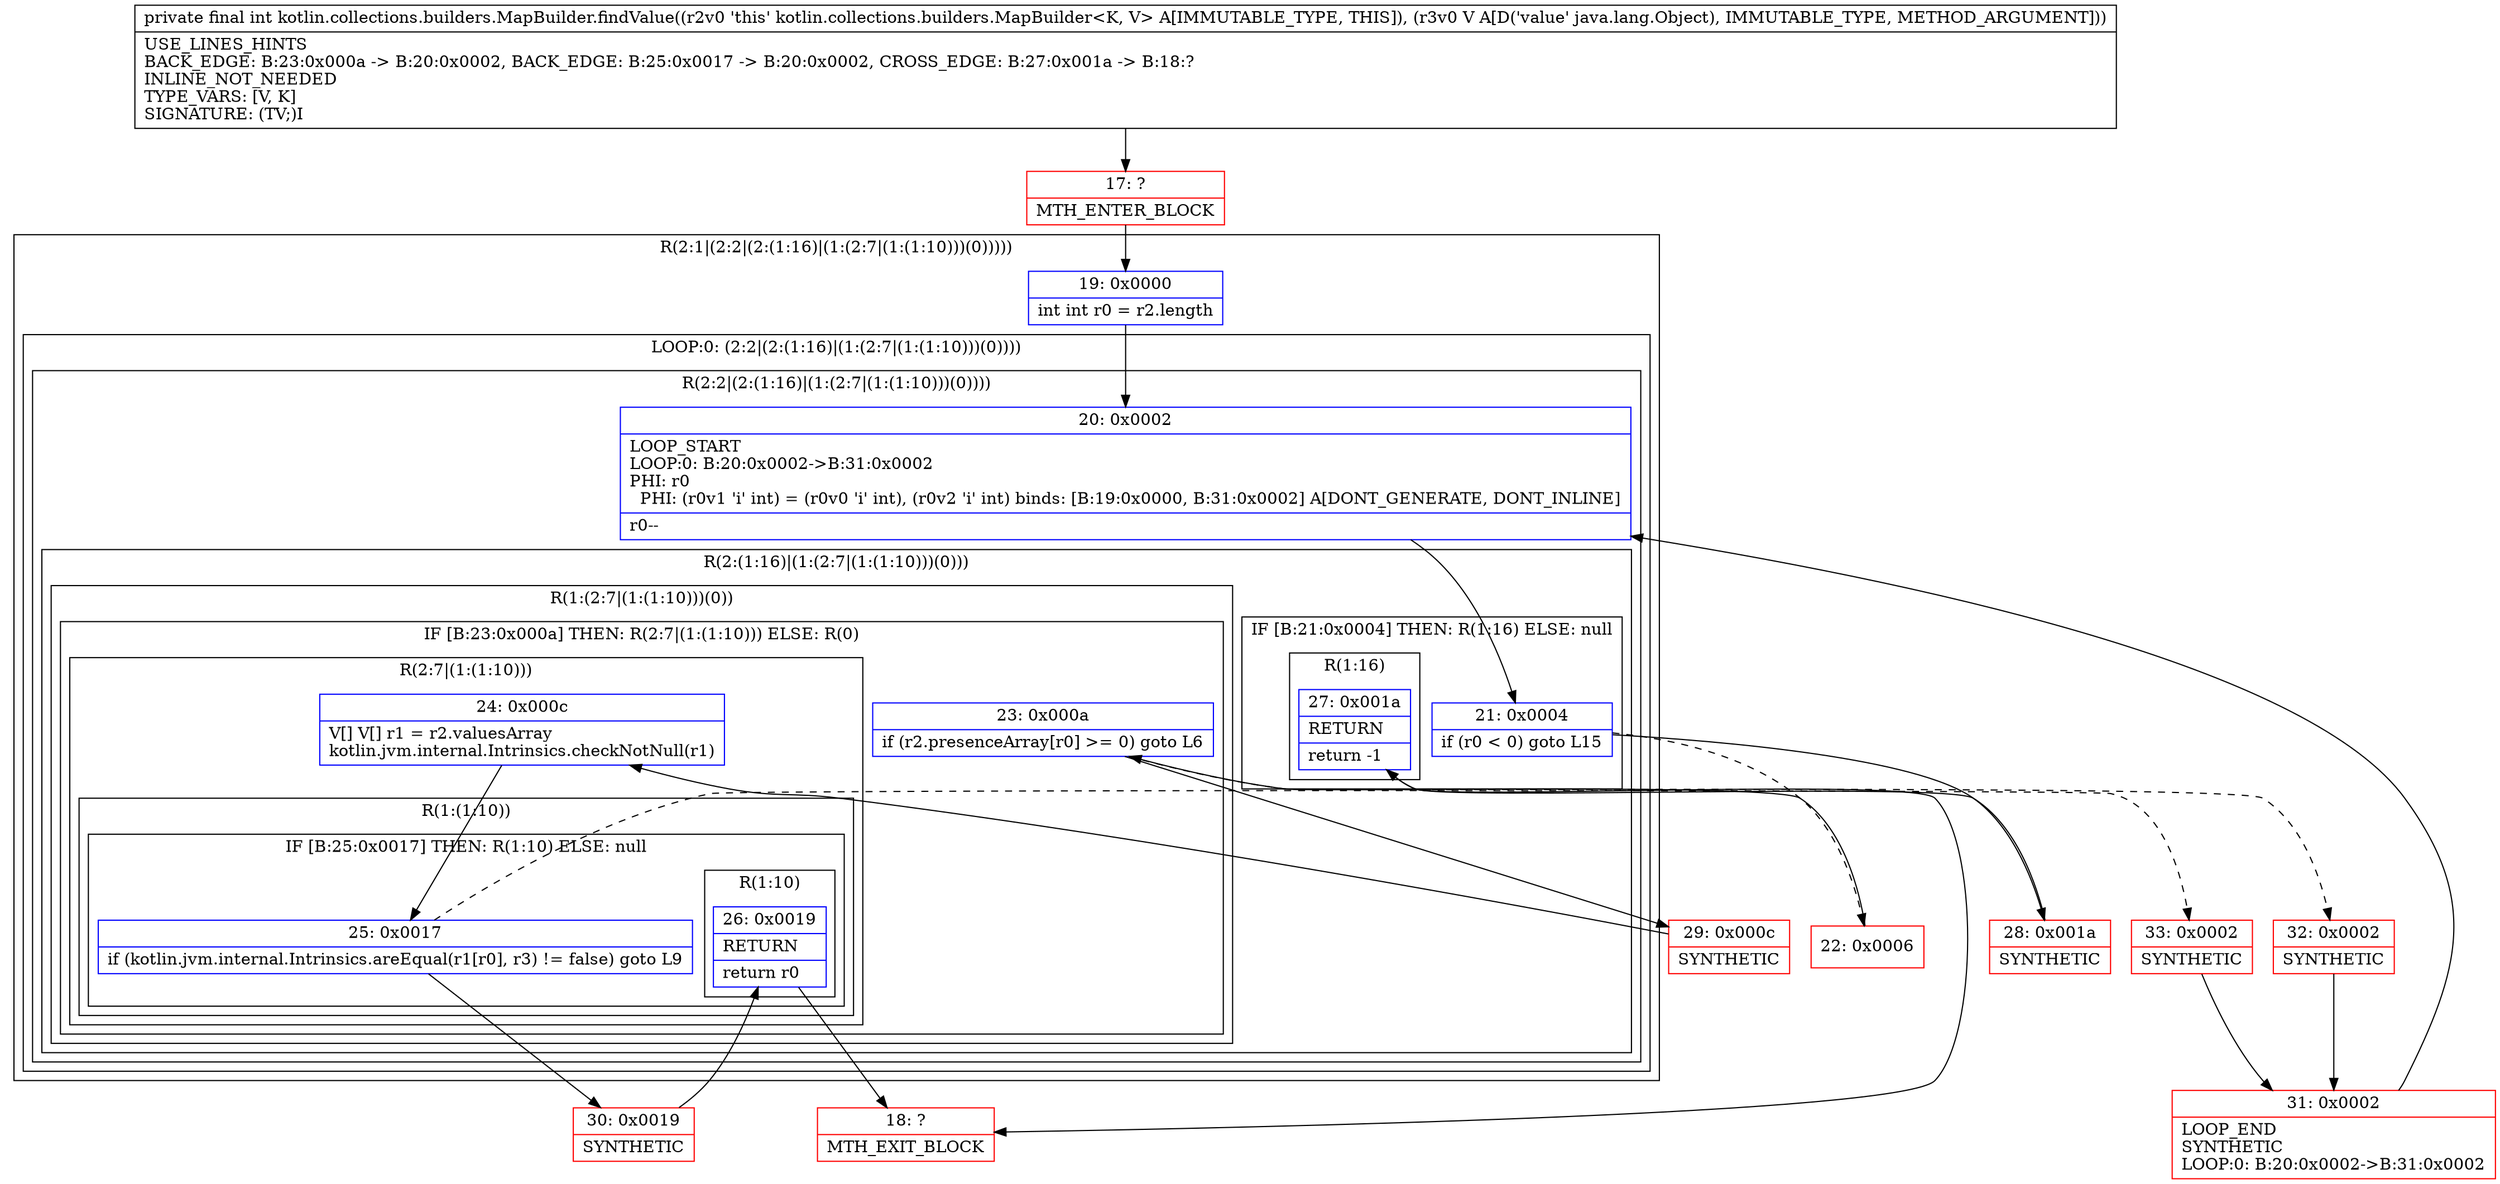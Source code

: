 digraph "CFG forkotlin.collections.builders.MapBuilder.findValue(Ljava\/lang\/Object;)I" {
subgraph cluster_Region_1667008159 {
label = "R(2:1|(2:2|(2:(1:16)|(1:(2:7|(1:(1:10)))(0)))))";
node [shape=record,color=blue];
Node_19 [shape=record,label="{19\:\ 0x0000|int int r0 = r2.length\l}"];
subgraph cluster_LoopRegion_933456597 {
label = "LOOP:0: (2:2|(2:(1:16)|(1:(2:7|(1:(1:10)))(0))))";
node [shape=record,color=blue];
subgraph cluster_Region_722694405 {
label = "R(2:2|(2:(1:16)|(1:(2:7|(1:(1:10)))(0))))";
node [shape=record,color=blue];
Node_20 [shape=record,label="{20\:\ 0x0002|LOOP_START\lLOOP:0: B:20:0x0002\-\>B:31:0x0002\lPHI: r0 \l  PHI: (r0v1 'i' int) = (r0v0 'i' int), (r0v2 'i' int) binds: [B:19:0x0000, B:31:0x0002] A[DONT_GENERATE, DONT_INLINE]\l|r0\-\-\l}"];
subgraph cluster_Region_2070092293 {
label = "R(2:(1:16)|(1:(2:7|(1:(1:10)))(0)))";
node [shape=record,color=blue];
subgraph cluster_IfRegion_341752911 {
label = "IF [B:21:0x0004] THEN: R(1:16) ELSE: null";
node [shape=record,color=blue];
Node_21 [shape=record,label="{21\:\ 0x0004|if (r0 \< 0) goto L15\l}"];
subgraph cluster_Region_1075376751 {
label = "R(1:16)";
node [shape=record,color=blue];
Node_27 [shape=record,label="{27\:\ 0x001a|RETURN\l|return \-1\l}"];
}
}
subgraph cluster_Region_774104077 {
label = "R(1:(2:7|(1:(1:10)))(0))";
node [shape=record,color=blue];
subgraph cluster_IfRegion_760281939 {
label = "IF [B:23:0x000a] THEN: R(2:7|(1:(1:10))) ELSE: R(0)";
node [shape=record,color=blue];
Node_23 [shape=record,label="{23\:\ 0x000a|if (r2.presenceArray[r0] \>= 0) goto L6\l}"];
subgraph cluster_Region_2076792026 {
label = "R(2:7|(1:(1:10)))";
node [shape=record,color=blue];
Node_24 [shape=record,label="{24\:\ 0x000c|V[] V[] r1 = r2.valuesArray\lkotlin.jvm.internal.Intrinsics.checkNotNull(r1)\l}"];
subgraph cluster_Region_49993438 {
label = "R(1:(1:10))";
node [shape=record,color=blue];
subgraph cluster_IfRegion_717219864 {
label = "IF [B:25:0x0017] THEN: R(1:10) ELSE: null";
node [shape=record,color=blue];
Node_25 [shape=record,label="{25\:\ 0x0017|if (kotlin.jvm.internal.Intrinsics.areEqual(r1[r0], r3) != false) goto L9\l}"];
subgraph cluster_Region_437534483 {
label = "R(1:10)";
node [shape=record,color=blue];
Node_26 [shape=record,label="{26\:\ 0x0019|RETURN\l|return r0\l}"];
}
}
}
}
subgraph cluster_Region_1630164918 {
label = "R(0)";
node [shape=record,color=blue];
}
}
}
}
}
}
}
Node_17 [shape=record,color=red,label="{17\:\ ?|MTH_ENTER_BLOCK\l}"];
Node_22 [shape=record,color=red,label="{22\:\ 0x0006}"];
Node_29 [shape=record,color=red,label="{29\:\ 0x000c|SYNTHETIC\l}"];
Node_30 [shape=record,color=red,label="{30\:\ 0x0019|SYNTHETIC\l}"];
Node_18 [shape=record,color=red,label="{18\:\ ?|MTH_EXIT_BLOCK\l}"];
Node_33 [shape=record,color=red,label="{33\:\ 0x0002|SYNTHETIC\l}"];
Node_31 [shape=record,color=red,label="{31\:\ 0x0002|LOOP_END\lSYNTHETIC\lLOOP:0: B:20:0x0002\-\>B:31:0x0002\l}"];
Node_32 [shape=record,color=red,label="{32\:\ 0x0002|SYNTHETIC\l}"];
Node_28 [shape=record,color=red,label="{28\:\ 0x001a|SYNTHETIC\l}"];
MethodNode[shape=record,label="{private final int kotlin.collections.builders.MapBuilder.findValue((r2v0 'this' kotlin.collections.builders.MapBuilder\<K, V\> A[IMMUTABLE_TYPE, THIS]), (r3v0 V A[D('value' java.lang.Object), IMMUTABLE_TYPE, METHOD_ARGUMENT]))  | USE_LINES_HINTS\lBACK_EDGE: B:23:0x000a \-\> B:20:0x0002, BACK_EDGE: B:25:0x0017 \-\> B:20:0x0002, CROSS_EDGE: B:27:0x001a \-\> B:18:?\lINLINE_NOT_NEEDED\lTYPE_VARS: [V, K]\lSIGNATURE: (TV;)I\l}"];
MethodNode -> Node_17;Node_19 -> Node_20;
Node_20 -> Node_21;
Node_21 -> Node_22[style=dashed];
Node_21 -> Node_28;
Node_27 -> Node_18;
Node_23 -> Node_29;
Node_23 -> Node_32[style=dashed];
Node_24 -> Node_25;
Node_25 -> Node_30;
Node_25 -> Node_33[style=dashed];
Node_26 -> Node_18;
Node_17 -> Node_19;
Node_22 -> Node_23;
Node_29 -> Node_24;
Node_30 -> Node_26;
Node_33 -> Node_31;
Node_31 -> Node_20;
Node_32 -> Node_31;
Node_28 -> Node_27;
}

